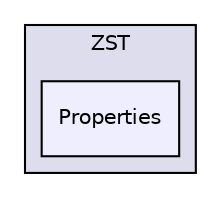 digraph "ZST/Properties" {
  compound=true
  node [ fontsize="10", fontname="Helvetica"];
  edge [ labelfontsize="10", labelfontname="Helvetica"];
  subgraph clusterdir_3c040c23d1ecb4e2756aecaf5bea0845 {
    graph [ bgcolor="#ddddee", pencolor="black", label="ZST" fontname="Helvetica", fontsize="10", URL="dir_3c040c23d1ecb4e2756aecaf5bea0845.html"]
  dir_adba47eb2adc2c23314380149ac7df94 [shape=box, label="Properties", style="filled", fillcolor="#eeeeff", pencolor="black", URL="dir_adba47eb2adc2c23314380149ac7df94.html"];
  }
}
